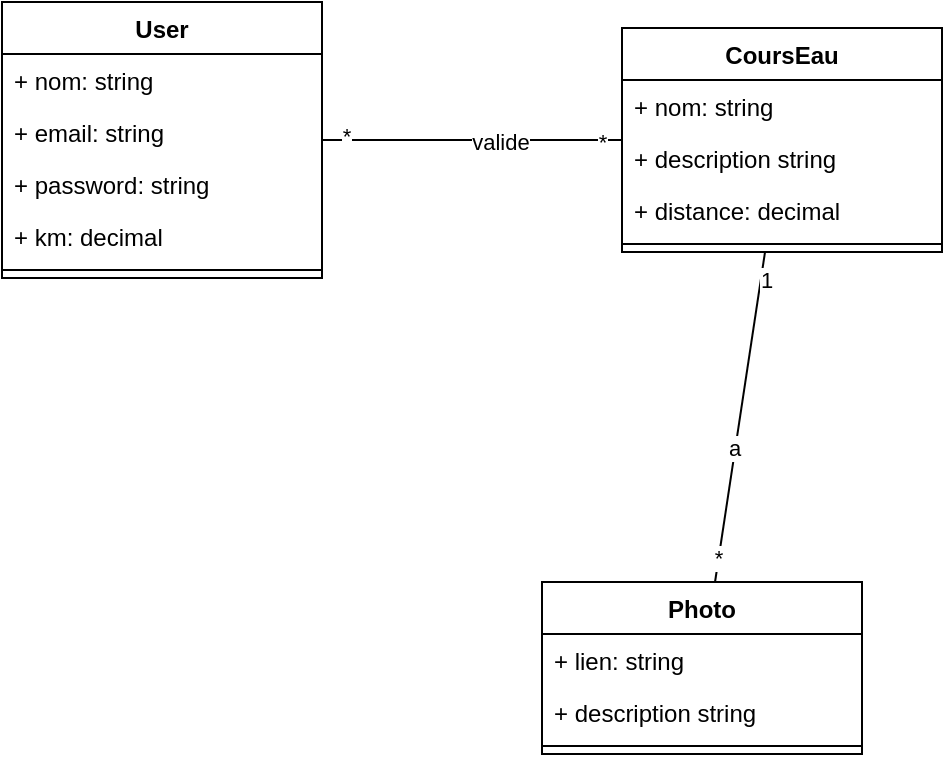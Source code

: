 <mxfile version="21.6.8" type="device">
  <diagram name="Page-1" id="uBLqbTNhnhNVngfc6AzH">
    <mxGraphModel dx="1182" dy="683" grid="1" gridSize="10" guides="1" tooltips="1" connect="1" arrows="1" fold="1" page="1" pageScale="1" pageWidth="827" pageHeight="1169" math="0" shadow="0">
      <root>
        <mxCell id="0" />
        <mxCell id="1" parent="0" />
        <mxCell id="gPMAhXhiLR62gbTC3EoN-1" value="User" style="swimlane;fontStyle=1;align=center;verticalAlign=top;childLayout=stackLayout;horizontal=1;startSize=26;horizontalStack=0;resizeParent=1;resizeParentMax=0;resizeLast=0;collapsible=1;marginBottom=0;whiteSpace=wrap;html=1;" parent="1" vertex="1">
          <mxGeometry x="80" y="190" width="160" height="138" as="geometry" />
        </mxCell>
        <mxCell id="gPMAhXhiLR62gbTC3EoN-2" value="+ nom: string" style="text;strokeColor=none;fillColor=none;align=left;verticalAlign=top;spacingLeft=4;spacingRight=4;overflow=hidden;rotatable=0;points=[[0,0.5],[1,0.5]];portConstraint=eastwest;whiteSpace=wrap;html=1;" parent="gPMAhXhiLR62gbTC3EoN-1" vertex="1">
          <mxGeometry y="26" width="160" height="26" as="geometry" />
        </mxCell>
        <mxCell id="gPMAhXhiLR62gbTC3EoN-5" value="+ email: string" style="text;strokeColor=none;fillColor=none;align=left;verticalAlign=top;spacingLeft=4;spacingRight=4;overflow=hidden;rotatable=0;points=[[0,0.5],[1,0.5]];portConstraint=eastwest;whiteSpace=wrap;html=1;" parent="gPMAhXhiLR62gbTC3EoN-1" vertex="1">
          <mxGeometry y="52" width="160" height="26" as="geometry" />
        </mxCell>
        <mxCell id="gPMAhXhiLR62gbTC3EoN-6" value="+ password: string" style="text;strokeColor=none;fillColor=none;align=left;verticalAlign=top;spacingLeft=4;spacingRight=4;overflow=hidden;rotatable=0;points=[[0,0.5],[1,0.5]];portConstraint=eastwest;whiteSpace=wrap;html=1;" parent="gPMAhXhiLR62gbTC3EoN-1" vertex="1">
          <mxGeometry y="78" width="160" height="26" as="geometry" />
        </mxCell>
        <mxCell id="jedDMUnJR1zdO3PBtBL8-30" value="+ km: decimal" style="text;strokeColor=none;fillColor=none;align=left;verticalAlign=top;spacingLeft=4;spacingRight=4;overflow=hidden;rotatable=0;points=[[0,0.5],[1,0.5]];portConstraint=eastwest;whiteSpace=wrap;html=1;" vertex="1" parent="gPMAhXhiLR62gbTC3EoN-1">
          <mxGeometry y="104" width="160" height="26" as="geometry" />
        </mxCell>
        <mxCell id="gPMAhXhiLR62gbTC3EoN-3" value="" style="line;strokeWidth=1;fillColor=none;align=left;verticalAlign=middle;spacingTop=-1;spacingLeft=3;spacingRight=3;rotatable=0;labelPosition=right;points=[];portConstraint=eastwest;strokeColor=inherit;" parent="gPMAhXhiLR62gbTC3EoN-1" vertex="1">
          <mxGeometry y="130" width="160" height="8" as="geometry" />
        </mxCell>
        <mxCell id="gPMAhXhiLR62gbTC3EoN-10" value="CoursEau" style="swimlane;fontStyle=1;align=center;verticalAlign=top;childLayout=stackLayout;horizontal=1;startSize=26;horizontalStack=0;resizeParent=1;resizeParentMax=0;resizeLast=0;collapsible=1;marginBottom=0;whiteSpace=wrap;html=1;" parent="1" vertex="1">
          <mxGeometry x="390" y="203" width="160" height="112" as="geometry" />
        </mxCell>
        <mxCell id="gPMAhXhiLR62gbTC3EoN-11" value="+ nom: string" style="text;strokeColor=none;fillColor=none;align=left;verticalAlign=top;spacingLeft=4;spacingRight=4;overflow=hidden;rotatable=0;points=[[0,0.5],[1,0.5]];portConstraint=eastwest;whiteSpace=wrap;html=1;" parent="gPMAhXhiLR62gbTC3EoN-10" vertex="1">
          <mxGeometry y="26" width="160" height="26" as="geometry" />
        </mxCell>
        <mxCell id="gPMAhXhiLR62gbTC3EoN-15" value="+ description string" style="text;strokeColor=none;fillColor=none;align=left;verticalAlign=top;spacingLeft=4;spacingRight=4;overflow=hidden;rotatable=0;points=[[0,0.5],[1,0.5]];portConstraint=eastwest;whiteSpace=wrap;html=1;" parent="gPMAhXhiLR62gbTC3EoN-10" vertex="1">
          <mxGeometry y="52" width="160" height="26" as="geometry" />
        </mxCell>
        <mxCell id="jedDMUnJR1zdO3PBtBL8-20" value="+ distance: decimal" style="text;strokeColor=none;fillColor=none;align=left;verticalAlign=top;spacingLeft=4;spacingRight=4;overflow=hidden;rotatable=0;points=[[0,0.5],[1,0.5]];portConstraint=eastwest;whiteSpace=wrap;html=1;" vertex="1" parent="gPMAhXhiLR62gbTC3EoN-10">
          <mxGeometry y="78" width="160" height="26" as="geometry" />
        </mxCell>
        <mxCell id="gPMAhXhiLR62gbTC3EoN-12" value="" style="line;strokeWidth=1;fillColor=none;align=left;verticalAlign=middle;spacingTop=-1;spacingLeft=3;spacingRight=3;rotatable=0;labelPosition=right;points=[];portConstraint=eastwest;strokeColor=inherit;" parent="gPMAhXhiLR62gbTC3EoN-10" vertex="1">
          <mxGeometry y="104" width="160" height="8" as="geometry" />
        </mxCell>
        <mxCell id="jedDMUnJR1zdO3PBtBL8-25" value="" style="endArrow=none;endFill=0;endSize=12;html=1;rounded=0;" edge="1" parent="1" source="gPMAhXhiLR62gbTC3EoN-1" target="gPMAhXhiLR62gbTC3EoN-10">
          <mxGeometry width="160" relative="1" as="geometry">
            <mxPoint x="330" y="420" as="sourcePoint" />
            <mxPoint x="330" y="245.034" as="targetPoint" />
          </mxGeometry>
        </mxCell>
        <mxCell id="jedDMUnJR1zdO3PBtBL8-27" value="valide" style="edgeLabel;html=1;align=center;verticalAlign=middle;resizable=0;points=[];" vertex="1" connectable="0" parent="jedDMUnJR1zdO3PBtBL8-25">
          <mxGeometry x="0.188" y="-1" relative="1" as="geometry">
            <mxPoint as="offset" />
          </mxGeometry>
        </mxCell>
        <mxCell id="jedDMUnJR1zdO3PBtBL8-28" value="*" style="edgeLabel;html=1;align=center;verticalAlign=middle;resizable=0;points=[];" vertex="1" connectable="0" parent="jedDMUnJR1zdO3PBtBL8-25">
          <mxGeometry x="0.857" y="-1" relative="1" as="geometry">
            <mxPoint as="offset" />
          </mxGeometry>
        </mxCell>
        <mxCell id="jedDMUnJR1zdO3PBtBL8-29" value="*" style="edgeLabel;html=1;align=center;verticalAlign=middle;resizable=0;points=[];" vertex="1" connectable="0" parent="jedDMUnJR1zdO3PBtBL8-25">
          <mxGeometry x="-0.84" y="2" relative="1" as="geometry">
            <mxPoint as="offset" />
          </mxGeometry>
        </mxCell>
        <mxCell id="jedDMUnJR1zdO3PBtBL8-31" value="Photo" style="swimlane;fontStyle=1;align=center;verticalAlign=top;childLayout=stackLayout;horizontal=1;startSize=26;horizontalStack=0;resizeParent=1;resizeParentMax=0;resizeLast=0;collapsible=1;marginBottom=0;whiteSpace=wrap;html=1;" vertex="1" parent="1">
          <mxGeometry x="350" y="480" width="160" height="86" as="geometry" />
        </mxCell>
        <mxCell id="jedDMUnJR1zdO3PBtBL8-32" value="+ lien: string" style="text;strokeColor=none;fillColor=none;align=left;verticalAlign=top;spacingLeft=4;spacingRight=4;overflow=hidden;rotatable=0;points=[[0,0.5],[1,0.5]];portConstraint=eastwest;whiteSpace=wrap;html=1;" vertex="1" parent="jedDMUnJR1zdO3PBtBL8-31">
          <mxGeometry y="26" width="160" height="26" as="geometry" />
        </mxCell>
        <mxCell id="jedDMUnJR1zdO3PBtBL8-33" value="+ description string" style="text;strokeColor=none;fillColor=none;align=left;verticalAlign=top;spacingLeft=4;spacingRight=4;overflow=hidden;rotatable=0;points=[[0,0.5],[1,0.5]];portConstraint=eastwest;whiteSpace=wrap;html=1;" vertex="1" parent="jedDMUnJR1zdO3PBtBL8-31">
          <mxGeometry y="52" width="160" height="26" as="geometry" />
        </mxCell>
        <mxCell id="jedDMUnJR1zdO3PBtBL8-35" value="" style="line;strokeWidth=1;fillColor=none;align=left;verticalAlign=middle;spacingTop=-1;spacingLeft=3;spacingRight=3;rotatable=0;labelPosition=right;points=[];portConstraint=eastwest;strokeColor=inherit;" vertex="1" parent="jedDMUnJR1zdO3PBtBL8-31">
          <mxGeometry y="78" width="160" height="8" as="geometry" />
        </mxCell>
        <mxCell id="jedDMUnJR1zdO3PBtBL8-36" value="" style="endArrow=none;endFill=0;endSize=12;html=1;rounded=0;" edge="1" parent="1" source="gPMAhXhiLR62gbTC3EoN-10" target="jedDMUnJR1zdO3PBtBL8-31">
          <mxGeometry width="160" relative="1" as="geometry">
            <mxPoint x="264" y="314" as="sourcePoint" />
            <mxPoint x="440" y="301" as="targetPoint" />
          </mxGeometry>
        </mxCell>
        <mxCell id="jedDMUnJR1zdO3PBtBL8-37" value="a" style="edgeLabel;html=1;align=center;verticalAlign=middle;resizable=0;points=[];" vertex="1" connectable="0" parent="jedDMUnJR1zdO3PBtBL8-36">
          <mxGeometry x="0.188" y="-1" relative="1" as="geometry">
            <mxPoint as="offset" />
          </mxGeometry>
        </mxCell>
        <mxCell id="jedDMUnJR1zdO3PBtBL8-38" value="*" style="edgeLabel;html=1;align=center;verticalAlign=middle;resizable=0;points=[];" vertex="1" connectable="0" parent="jedDMUnJR1zdO3PBtBL8-36">
          <mxGeometry x="0.857" y="-1" relative="1" as="geometry">
            <mxPoint as="offset" />
          </mxGeometry>
        </mxCell>
        <mxCell id="jedDMUnJR1zdO3PBtBL8-39" value="1" style="edgeLabel;html=1;align=center;verticalAlign=middle;resizable=0;points=[];" vertex="1" connectable="0" parent="jedDMUnJR1zdO3PBtBL8-36">
          <mxGeometry x="-0.84" y="2" relative="1" as="geometry">
            <mxPoint as="offset" />
          </mxGeometry>
        </mxCell>
      </root>
    </mxGraphModel>
  </diagram>
</mxfile>
